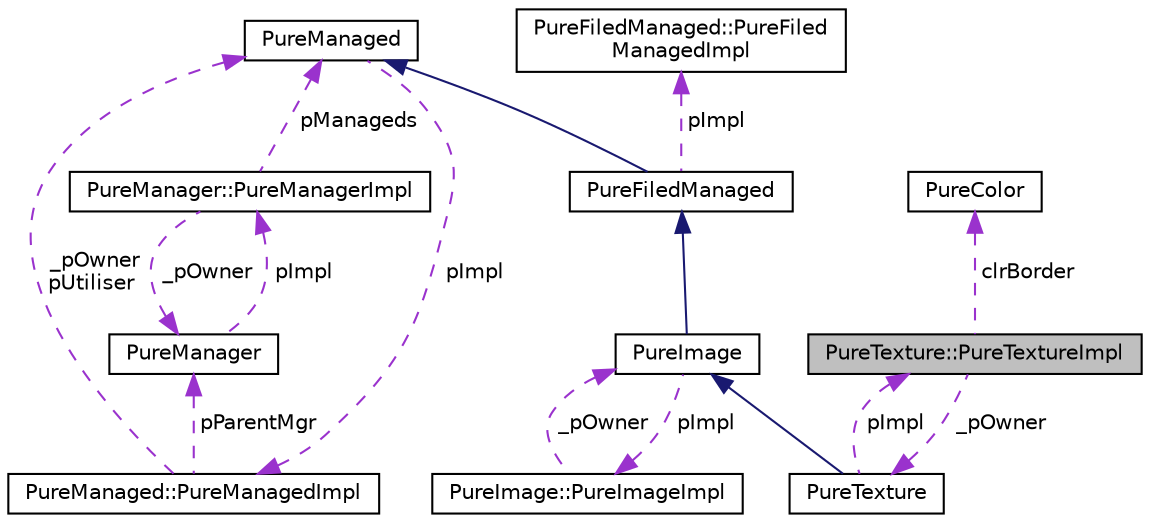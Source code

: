 digraph "PureTexture::PureTextureImpl"
{
 // LATEX_PDF_SIZE
  edge [fontname="Helvetica",fontsize="10",labelfontname="Helvetica",labelfontsize="10"];
  node [fontname="Helvetica",fontsize="10",shape=record];
  Node1 [label="PureTexture::PureTextureImpl",height=0.2,width=0.4,color="black", fillcolor="grey75", style="filled", fontcolor="black",tooltip=" "];
  Node2 -> Node1 [dir="back",color="darkorchid3",fontsize="10",style="dashed",label=" _pOwner" ,fontname="Helvetica"];
  Node2 [label="PureTexture",height=0.2,width=0.4,color="black", fillcolor="white", style="filled",URL="$class_pure_texture.html",tooltip="Texture-representing class."];
  Node3 -> Node2 [dir="back",color="midnightblue",fontsize="10",style="solid",fontname="Helvetica"];
  Node3 [label="PureImage",height=0.2,width=0.4,color="black", fillcolor="white", style="filled",URL="$class_pure_image.html",tooltip="Image class."];
  Node4 -> Node3 [dir="back",color="midnightblue",fontsize="10",style="solid",fontname="Helvetica"];
  Node4 [label="PureFiledManaged",height=0.2,width=0.4,color="black", fillcolor="white", style="filled",URL="$class_pure_filed_managed.html",tooltip="Managed loaded from / saved to a file."];
  Node5 -> Node4 [dir="back",color="midnightblue",fontsize="10",style="solid",fontname="Helvetica"];
  Node5 [label="PureManaged",height=0.2,width=0.4,color="black", fillcolor="white", style="filled",URL="$class_pure_managed.html",tooltip="Ancestor class for managed classes."];
  Node6 -> Node5 [dir="back",color="darkorchid3",fontsize="10",style="dashed",label=" pImpl" ,fontname="Helvetica"];
  Node6 [label="PureManaged::PureManagedImpl",height=0.2,width=0.4,color="black", fillcolor="white", style="filled",URL="$class_pure_managed_1_1_pure_managed_impl.html",tooltip=" "];
  Node5 -> Node6 [dir="back",color="darkorchid3",fontsize="10",style="dashed",label=" _pOwner\npUtiliser" ,fontname="Helvetica"];
  Node7 -> Node6 [dir="back",color="darkorchid3",fontsize="10",style="dashed",label=" pParentMgr" ,fontname="Helvetica"];
  Node7 [label="PureManager",height=0.2,width=0.4,color="black", fillcolor="white", style="filled",URL="$class_pure_manager.html",tooltip="Ancestor class for manager classes."];
  Node8 -> Node7 [dir="back",color="darkorchid3",fontsize="10",style="dashed",label=" pImpl" ,fontname="Helvetica"];
  Node8 [label="PureManager::PureManagerImpl",height=0.2,width=0.4,color="black", fillcolor="white", style="filled",URL="$class_pure_manager_1_1_pure_manager_impl.html",tooltip=" "];
  Node7 -> Node8 [dir="back",color="darkorchid3",fontsize="10",style="dashed",label=" _pOwner" ,fontname="Helvetica"];
  Node5 -> Node8 [dir="back",color="darkorchid3",fontsize="10",style="dashed",label=" pManageds" ,fontname="Helvetica"];
  Node9 -> Node4 [dir="back",color="darkorchid3",fontsize="10",style="dashed",label=" pImpl" ,fontname="Helvetica"];
  Node9 [label="PureFiledManaged::PureFiled\lManagedImpl",height=0.2,width=0.4,color="black", fillcolor="white", style="filled",URL="$class_pure_filed_managed_1_1_pure_filed_managed_impl.html",tooltip="Managed loaded from / saved to a file."];
  Node10 -> Node3 [dir="back",color="darkorchid3",fontsize="10",style="dashed",label=" pImpl" ,fontname="Helvetica"];
  Node10 [label="PureImage::PureImageImpl",height=0.2,width=0.4,color="black", fillcolor="white", style="filled",URL="$class_pure_image_1_1_pure_image_impl.html",tooltip=" "];
  Node3 -> Node10 [dir="back",color="darkorchid3",fontsize="10",style="dashed",label=" _pOwner" ,fontname="Helvetica"];
  Node1 -> Node2 [dir="back",color="darkorchid3",fontsize="10",style="dashed",label=" pImpl" ,fontname="Helvetica"];
  Node11 -> Node1 [dir="back",color="darkorchid3",fontsize="10",style="dashed",label=" clrBorder" ,fontname="Helvetica"];
  Node11 [label="PureColor",height=0.2,width=0.4,color="black", fillcolor="white", style="filled",URL="$class_pure_color.html",tooltip="Pure color class."];
}
